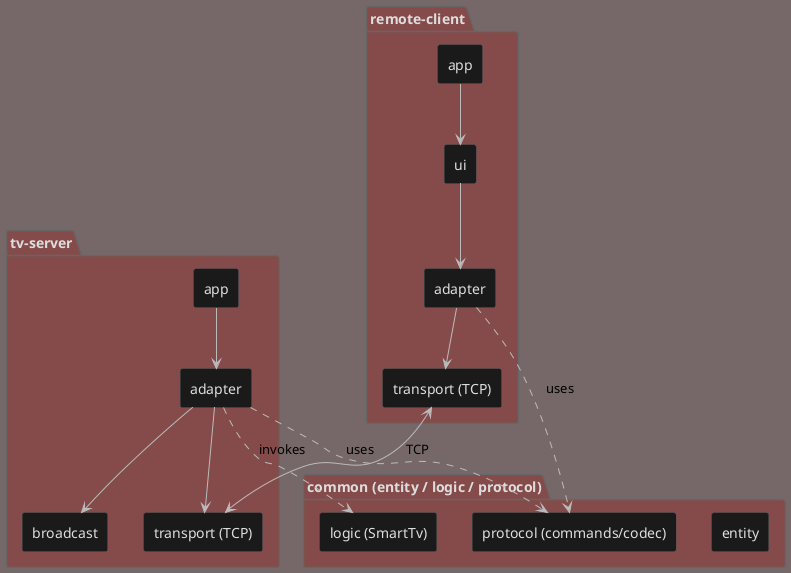 @startuml SmartTV_Components

skinparam backgroundColor #766868ff
skinparam shadowing false
skinparam componentStyle rectangle
skinparam PackageBackgroundColor #854a4aff
skinparam PackageBorderColor #666666
skinparam PackageFontColor #dddddd
skinparam ComponentBackgroundColor #1a1a1a
skinparam ComponentBorderColor #555555
skinparam ComponentFontColor #dddddd
skinparam ArrowColor #bbbbbb

package "remote-client" {
  [app] as rcApp
  [ui] as rcUi
  [adapter] as rcAd
  [transport (TCP)] as rcTx
}

package "tv-server" {
  [app] as srvApp
  [adapter] as srvAd
  [transport (TCP)] as srvTx
  [broadcast] as srvBc
}

package "common (entity / logic / protocol)" {
  [entity] as ent
  [logic (SmartTv)] as log
  [protocol (commands/codec)] as prot
}

' internal flows (split into separate lines)
rcApp --> rcUi
rcUi  --> rcAd
rcAd  --> rcTx

srvApp --> srvAd
srvAd  --> srvTx
srvAd  --> srvBc

' dependencies on common
rcAd  ..> prot : uses
srvAd ..> prot : uses
srvAd ..> log  : invokes

' runtime connection
rcTx <--> srvTx : TCP

@enduml
